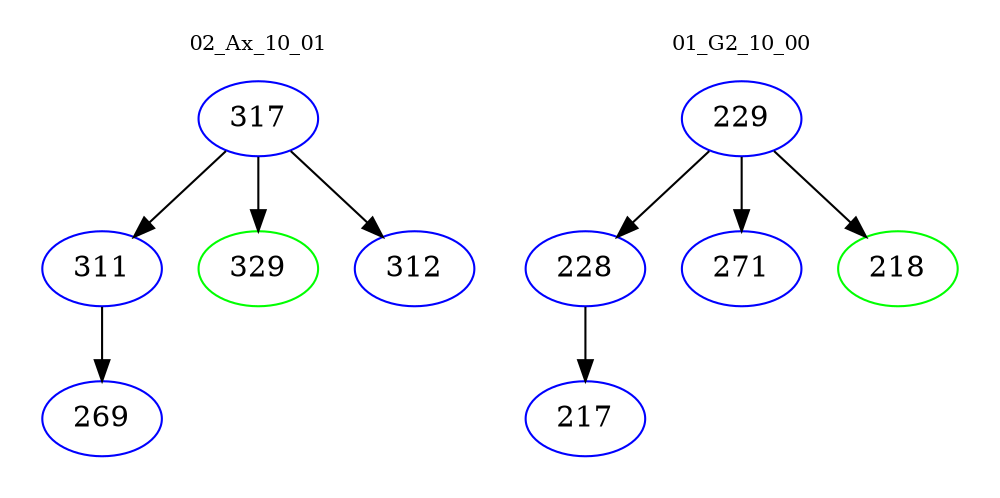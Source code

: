 digraph{
subgraph cluster_0 {
color = white
label = "02_Ax_10_01";
fontsize=10;
T0_317 [label="317", color="blue"]
T0_317 -> T0_311 [color="black"]
T0_311 [label="311", color="blue"]
T0_311 -> T0_269 [color="black"]
T0_269 [label="269", color="blue"]
T0_317 -> T0_329 [color="black"]
T0_329 [label="329", color="green"]
T0_317 -> T0_312 [color="black"]
T0_312 [label="312", color="blue"]
}
subgraph cluster_1 {
color = white
label = "01_G2_10_00";
fontsize=10;
T1_229 [label="229", color="blue"]
T1_229 -> T1_228 [color="black"]
T1_228 [label="228", color="blue"]
T1_228 -> T1_217 [color="black"]
T1_217 [label="217", color="blue"]
T1_229 -> T1_271 [color="black"]
T1_271 [label="271", color="blue"]
T1_229 -> T1_218 [color="black"]
T1_218 [label="218", color="green"]
}
}
